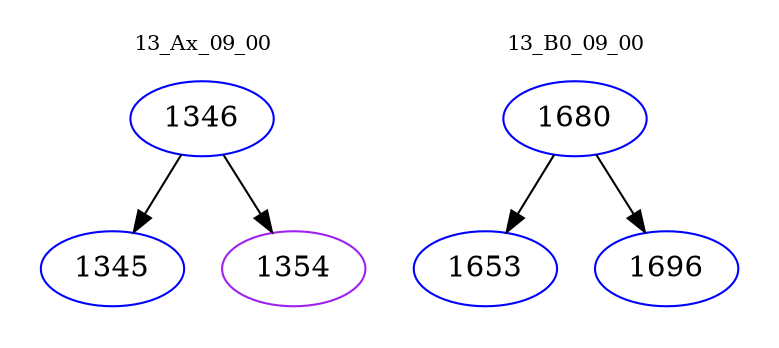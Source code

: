 digraph{
subgraph cluster_0 {
color = white
label = "13_Ax_09_00";
fontsize=10;
T0_1346 [label="1346", color="blue"]
T0_1346 -> T0_1345 [color="black"]
T0_1345 [label="1345", color="blue"]
T0_1346 -> T0_1354 [color="black"]
T0_1354 [label="1354", color="purple"]
}
subgraph cluster_1 {
color = white
label = "13_B0_09_00";
fontsize=10;
T1_1680 [label="1680", color="blue"]
T1_1680 -> T1_1653 [color="black"]
T1_1653 [label="1653", color="blue"]
T1_1680 -> T1_1696 [color="black"]
T1_1696 [label="1696", color="blue"]
}
}
